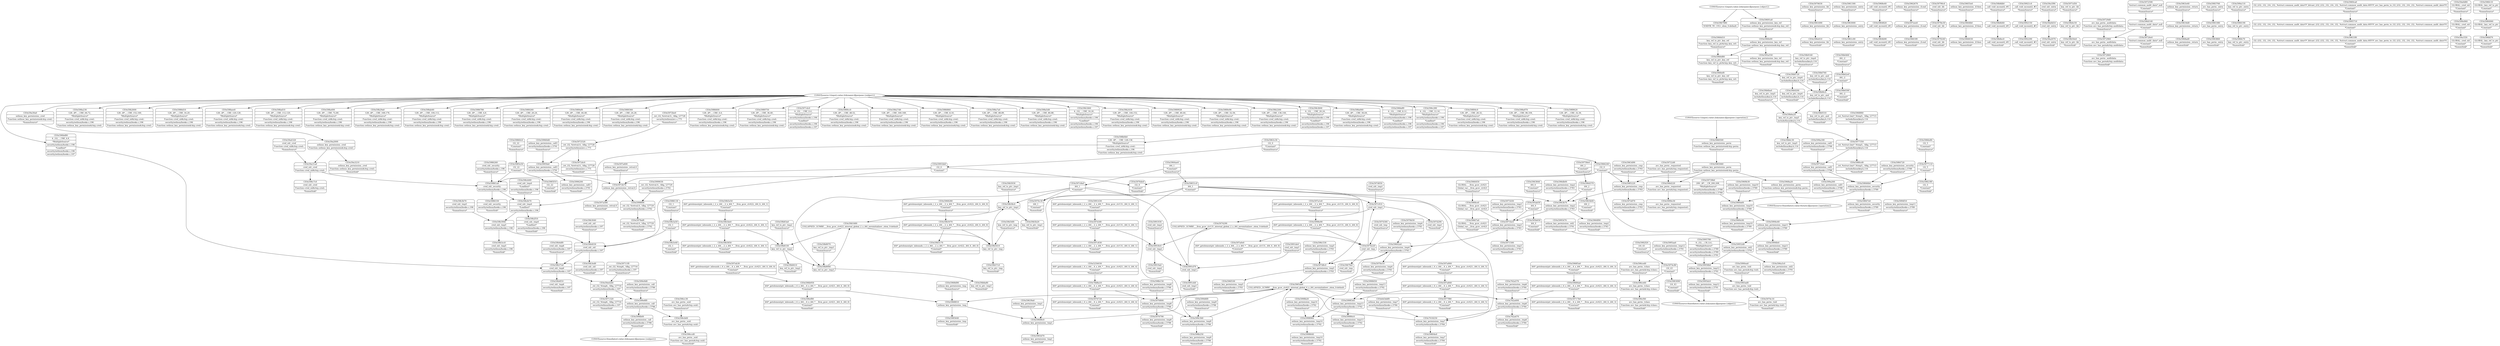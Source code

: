 digraph {
	CE0x5989920 [shape=record,shape=Mrecord,label="{CE0x5989920|128:_i8*,_:_CRE_40,44_|*MultipleSource*|Function::cred_sid&Arg::cred::|security/selinux/hooks.c,196|Function::selinux_key_permission&Arg::cred::}"]
	CE0x59722d0 [shape=record,shape=Mrecord,label="{CE0x59722d0|avc_has_perm:_requested|Function::avc_has_perm&Arg::requested::|*SummSource*}"]
	CE0x59b6ba0 [shape=record,shape=Mrecord,label="{CE0x59b6ba0|key_ref_to_ptr:_tmp5|include/linux/key.h,116|*SummSource*}"]
	CE0x5969c00 [shape=record,shape=Mrecord,label="{CE0x5969c00|selinux_key_permission:_tmp10|security/selinux/hooks.c,5789|*SummSink*}"]
	CE0x5966d80 [shape=record,shape=Mrecord,label="{CE0x5966d80|key_ref_to_ptr:_key_ref|Function::key_ref_to_ptr&Arg::key_ref::}"]
	CE0x59b4df0 [shape=record,shape=Mrecord,label="{CE0x59b4df0|cred_sid:_tmp6|security/selinux/hooks.c,197|*SummSource*}"]
	CE0x59b5850 [shape=record,shape=Mrecord,label="{CE0x59b5850|i64*_getelementptr_inbounds_(_2_x_i64_,_2_x_i64_*___llvm_gcov_ctr422,_i64_0,_i64_1)|*Constant*|*SummSink*}"]
	CE0x5989e90 [shape=record,shape=Mrecord,label="{CE0x5989e90|128:_i8*,_:_CRE_52,56_|*MultipleSource*|Function::cred_sid&Arg::cred::|security/selinux/hooks.c,196|Function::selinux_key_permission&Arg::cred::}"]
	CE0x595a550 [shape=record,shape=Mrecord,label="{CE0x595a550|selinux_key_permission:_key_ref|Function::selinux_key_permission&Arg::key_ref::|*SummSink*}"]
	CE0x5970630 [shape=record,shape=Mrecord,label="{CE0x5970630|selinux_key_permission:_bb|*SummSource*}"]
	CE0x599a180 [shape=record,shape=Mrecord,label="{CE0x599a180|selinux_key_permission:_call1|security/selinux/hooks.c,5788|*SummSource*}"]
	CE0x59639a0 [shape=record,shape=Mrecord,label="{CE0x59639a0|selinux_key_permission:_tmp1|*SummSource*}"]
	CE0x59b83a0 [shape=record,shape=Mrecord,label="{CE0x59b83a0|key_ref_to_ptr:_tmp2|*SummSource*}"]
	CE0x596ce60 [shape=record,shape=Mrecord,label="{CE0x596ce60|avc_has_perm:_tclass|Function::avc_has_perm&Arg::tclass::}"]
	CE0x59b6a20 [shape=record,shape=Mrecord,label="{CE0x59b6a20|key_ref_to_ptr:_tmp5|include/linux/key.h,116}"]
	CE0x59b2260 [shape=record,shape=Mrecord,label="{CE0x59b2260|128:_i8*,_:_CRE_136,144_|*MultipleSource*|Function::cred_sid&Arg::cred::|security/selinux/hooks.c,196|Function::selinux_key_permission&Arg::cred::}"]
	CE0x59b3600 [shape=record,shape=Mrecord,label="{CE0x59b3600|4:_i32,_:_CRE_20,24_|*MultipleSource*|security/selinux/hooks.c,196|*LoadInst*|security/selinux/hooks.c,196|security/selinux/hooks.c,197}"]
	CE0x5974c10 [shape=record,shape=Mrecord,label="{CE0x5974c10|avc_has_perm:_tsid|Function::avc_has_perm&Arg::tsid::|*SummSink*}"]
	CE0x59b2b70 [shape=record,shape=Mrecord,label="{CE0x59b2b70|cred_sid:_tmp4|*LoadInst*|security/selinux/hooks.c,196}"]
	CE0x59b6590 [shape=record,shape=Mrecord,label="{CE0x59b6590|i64_-2|*Constant*|*SummSink*}"]
	CE0x5970e10 [shape=record,shape=Mrecord,label="{CE0x5970e10|selinux_key_permission:_tmp4|security/selinux/hooks.c,5783|*SummSink*}"]
	CE0x5963b70 [shape=record,shape=Mrecord,label="{CE0x5963b70|selinux_key_permission:_tmp2|security/selinux/hooks.c,5783}"]
	CE0x59b3a50 [shape=record,shape=Mrecord,label="{CE0x59b3a50|i32_1|*Constant*}"]
	CE0x59711f0 [shape=record,shape=Mrecord,label="{CE0x59711f0|_ret_i32_%tmp6,_!dbg_!27716|security/selinux/hooks.c,197|*SummSource*}"]
	CE0x5961300 [shape=record,shape=Mrecord,label="{CE0x5961300|selinux_key_permission:_entry|*SummSource*}"]
	CE0x598a060 [shape=record,shape=Mrecord,label="{CE0x598a060|128:_i8*,_:_CRE_56,64_|*MultipleSource*|Function::cred_sid&Arg::cred::|security/selinux/hooks.c,196|Function::selinux_key_permission&Arg::cred::}"]
	CE0x5966e80 [shape=record,shape=Mrecord,label="{CE0x5966e80|i32_5|*Constant*|*SummSource*}"]
	CE0x5964b90 [shape=record,shape=Mrecord,label="{CE0x5964b90|_call_void_mcount()_#3|*SummSink*}"]
	CE0x5995fa0 [shape=record,shape=Mrecord,label="{CE0x5995fa0|selinux_key_permission:_call3|security/selinux/hooks.c,5791}"]
	CE0x59b5e50 [shape=record,shape=Mrecord,label="{CE0x59b5e50|i64*_getelementptr_inbounds_(_2_x_i64_,_2_x_i64_*___llvm_gcov_ctr422,_i64_0,_i64_1)|*Constant*|*SummSource*}"]
	CE0x59b5070 [shape=record,shape=Mrecord,label="{CE0x59b5070|i64*_getelementptr_inbounds_(_2_x_i64_,_2_x_i64_*___llvm_gcov_ctr422,_i64_0,_i64_0)|*Constant*}"]
	CE0x5972b70 [shape=record,shape=Mrecord,label="{CE0x5972b70|selinux_key_permission:_retval.0}"]
	CE0x5995470 [shape=record,shape=Mrecord,label="{CE0x5995470|selinux_key_permission:_sid2|security/selinux/hooks.c,5791|*SummSource*}"]
	CE0x596bdf0 [shape=record,shape=Mrecord,label="{CE0x596bdf0|4:_i32,_:_CRE_8,12_|*MultipleSource*|security/selinux/hooks.c,196|*LoadInst*|security/selinux/hooks.c,196|security/selinux/hooks.c,197}"]
	CE0x59804e0 [shape=record,shape=Mrecord,label="{CE0x59804e0|selinux_key_permission:_tmp7|security/selinux/hooks.c,5784|*SummSink*}"]
	CE0x5962670 [shape=record,shape=Mrecord,label="{CE0x5962670|selinux_key_permission:_if.end|*SummSource*}"]
	CE0x599fb00 [shape=record,shape=Mrecord,label="{CE0x599fb00|selinux_key_permission:_call|security/selinux/hooks.c,5786|*SummSink*}"]
	CE0x596d220 [shape=record,shape=Mrecord,label="{CE0x596d220|avc_has_perm:_requested|Function::avc_has_perm&Arg::requested::}"]
	CE0x59790c0 [shape=record,shape=Mrecord,label="{CE0x59790c0|cred_sid:_bb|*SummSource*}"]
	CE0x5986130 [shape=record,shape=Mrecord,label="{CE0x5986130|i32_1|*Constant*|*SummSource*}"]
	CE0x59b8410 [shape=record,shape=Mrecord,label="{CE0x59b8410|key_ref_to_ptr:_tmp2|*SummSink*}"]
	CE0x596c280 [shape=record,shape=Mrecord,label="{CE0x596c280|4:_i32,_:_CRE_12,16_|*MultipleSource*|security/selinux/hooks.c,196|*LoadInst*|security/selinux/hooks.c,196|security/selinux/hooks.c,197}"]
	CE0x597a900 [shape=record,shape=Mrecord,label="{CE0x597a900|i64*_getelementptr_inbounds_(_6_x_i64_,_6_x_i64_*___llvm_gcov_ctr421,_i64_0,_i64_5)|*Constant*|*SummSource*}"]
	CE0x597c830 [shape=record,shape=Mrecord,label="{CE0x597c830|i64*_getelementptr_inbounds_(_2_x_i64_,_2_x_i64_*___llvm_gcov_ctr131,_i64_0,_i64_1)|*Constant*|*SummSink*}"]
	CE0x596c530 [shape=record,shape=Mrecord,label="{CE0x596c530|selinux_key_permission:_tmp5|security/selinux/hooks.c,5783|*SummSource*}"]
	CE0x5985e50 [shape=record,shape=Mrecord,label="{CE0x5985e50|i32_22|*Constant*}"]
	CE0x59894c0 [shape=record,shape=Mrecord,label="{CE0x59894c0|128:_i8*,_:_CRE_28,32_|*MultipleSource*|Function::cred_sid&Arg::cred::|security/selinux/hooks.c,196|Function::selinux_key_permission&Arg::cred::}"]
	CE0x5970c30 [shape=record,shape=Mrecord,label="{CE0x5970c30|i64_1|*Constant*|*SummSink*}"]
	CE0x59655e0 [shape=record,shape=Mrecord,label="{CE0x59655e0|selinux_key_permission:_if.then|*SummSource*}"]
	CE0x597eb30 [shape=record,shape=Mrecord,label="{CE0x597eb30|i64*_getelementptr_inbounds_(_6_x_i64_,_6_x_i64_*___llvm_gcov_ctr421,_i64_0,_i64_0)|*Constant*|*SummSource*}"]
	CE0x5974290 [shape=record,shape=Mrecord,label="{CE0x5974290|COLLAPSED:_GCMRE___llvm_gcov_ctr131_internal_global_2_x_i64_zeroinitializer:_elem_0:default:}"]
	CE0x59b8d40 [shape=record,shape=Mrecord,label="{CE0x59b8d40|_call_void_mcount()_#3}"]
	CE0x597d050 [shape=record,shape=Mrecord,label="{CE0x597d050|cred_sid:_tmp1|*SummSource*}"]
	"CONST[source:1(input),value:2(dynamic)][purpose:{object}]"
	CE0x5992150 [shape=record,shape=Mrecord,label="{CE0x5992150|_call_void_mcount()_#3}"]
	CE0x598a970 [shape=record,shape=Mrecord,label="{CE0x598a970|128:_i8*,_:_CRE_96,104_|*MultipleSource*|Function::cred_sid&Arg::cred::|security/selinux/hooks.c,196|Function::selinux_key_permission&Arg::cred::}"]
	CE0x5991bb0 [shape=record,shape=Mrecord,label="{CE0x5991bb0|i32_0|*Constant*}"]
	CE0x59a31a0 [shape=record,shape=Mrecord,label="{CE0x59a31a0|cred_sid:_cred|Function::cred_sid&Arg::cred::}"]
	CE0x5963000 [shape=record,shape=Mrecord,label="{CE0x5963000|selinux_key_permission:_entry}"]
	CE0x5977f80 [shape=record,shape=Mrecord,label="{CE0x5977f80|i64*_getelementptr_inbounds_(_6_x_i64_,_6_x_i64_*___llvm_gcov_ctr421,_i64_0,_i64_5)|*Constant*|*SummSink*}"]
	CE0x599e9d0 [shape=record,shape=Mrecord,label="{CE0x599e9d0|selinux_key_permission:_call|security/selinux/hooks.c,5786|*SummSource*}"]
	CE0x59688c0 [shape=record,shape=Mrecord,label="{CE0x59688c0|selinux_key_permission:_tmp1}"]
	CE0x59a2070 [shape=record,shape=Mrecord,label="{CE0x59a2070|cred_sid:_entry|*SummSink*}"]
	CE0x5989620 [shape=record,shape=Mrecord,label="{CE0x5989620|128:_i8*,_:_CRE_32,36_|*MultipleSource*|Function::cred_sid&Arg::cred::|security/selinux/hooks.c,196|Function::selinux_key_permission&Arg::cred::}"]
	CE0x596bd80 [shape=record,shape=Mrecord,label="{CE0x596bd80|4:_i32,_:_CRE_4,8_|*MultipleSource*|security/selinux/hooks.c,196|*LoadInst*|security/selinux/hooks.c,196|security/selinux/hooks.c,197}"]
	CE0x595b650 [shape=record,shape=Mrecord,label="{CE0x595b650|i64_0|*Constant*|*SummSink*}"]
	CE0x59984c0 [shape=record,shape=Mrecord,label="{CE0x59984c0|selinux_key_permission:_tmp13|security/selinux/hooks.c,5792|*SummSink*}"]
	CE0x5963b00 [shape=record,shape=Mrecord,label="{CE0x5963b00|i64_2|*Constant*|*SummSink*}"]
	CE0x59b8330 [shape=record,shape=Mrecord,label="{CE0x59b8330|key_ref_to_ptr:_tmp2}"]
	CE0x5976800 [shape=record,shape=Mrecord,label="{CE0x5976800|selinux_key_permission:_tmp8|security/selinux/hooks.c,5786}"]
	CE0x59b57c0 [shape=record,shape=Mrecord,label="{CE0x59b57c0|key_ref_to_ptr:_tmp|*SummSink*}"]
	CE0x5998b20 [shape=record,shape=Mrecord,label="{CE0x5998b20|selinux_key_permission:_tmp14|security/selinux/hooks.c,5792|*SummSource*}"]
	CE0x5994e40 [shape=record,shape=Mrecord,label="{CE0x5994e40|selinux_key_permission:_tmp11|security/selinux/hooks.c,5789}"]
	CE0x59b5b20 [shape=record,shape=Mrecord,label="{CE0x59b5b20|key_ref_to_ptr:_tmp1|*SummSink*}"]
	CE0x5966450 [shape=record,shape=Mrecord,label="{CE0x5966450|GLOBAL:___llvm_gcov_ctr421|Global_var:__llvm_gcov_ctr421|*SummSource*}"]
	CE0x78d8a10 [shape=record,shape=Mrecord,label="{CE0x78d8a10|i64*_getelementptr_inbounds_(_6_x_i64_,_6_x_i64_*___llvm_gcov_ctr421,_i64_0,_i64_4)|*Constant*}"]
	CE0x59b58c0 [shape=record,shape=Mrecord,label="{CE0x59b58c0|key_ref_to_ptr:_tmp1}"]
	CE0x5976b50 [shape=record,shape=Mrecord,label="{CE0x5976b50|selinux_key_permission:_tmp4|security/selinux/hooks.c,5783|*SummSource*}"]
	CE0x59b50e0 [shape=record,shape=Mrecord,label="{CE0x59b50e0|key_ref_to_ptr:_bb|*SummSink*}"]
	CE0x5963c30 [shape=record,shape=Mrecord,label="{CE0x5963c30|i32_0|*Constant*|*SummSource*}"]
	CE0x597d290 [shape=record,shape=Mrecord,label="{CE0x597d290|cred_sid:_tmp1|*SummSink*}"]
	CE0x5972520 [shape=record,shape=Mrecord,label="{CE0x5972520|_ret_i32_%retval.0,_!dbg_!27728|security/selinux/avc.c,775}"]
	CE0x59b8a80 [shape=record,shape=Mrecord,label="{CE0x59b8a80|key_ref_to_ptr:_tmp3|*SummSink*}"]
	CE0x5968810 [shape=record,shape=Mrecord,label="{CE0x5968810|selinux_key_permission:_tmp}"]
	CE0x59b4f10 [shape=record,shape=Mrecord,label="{CE0x59b4f10|cred_sid:_tmp6|security/selinux/hooks.c,197|*SummSink*}"]
	CE0x598b0b0 [shape=record,shape=Mrecord,label="{CE0x598b0b0|128:_i8*,_:_CRE_128,136_|*MultipleSource*|Function::cred_sid&Arg::cred::|security/selinux/hooks.c,196|Function::selinux_key_permission&Arg::cred::}"]
	"CONST[source:1(input),value:2(dynamic)][purpose:{subject}]"
	"CONST[source:0(mediator),value:2(dynamic)][purpose:{object}]"
	CE0x598a230 [shape=record,shape=Mrecord,label="{CE0x598a230|128:_i8*,_:_CRE_64,72_|*MultipleSource*|Function::cred_sid&Arg::cred::|security/selinux/hooks.c,196|Function::selinux_key_permission&Arg::cred::}"]
	CE0x597a840 [shape=record,shape=Mrecord,label="{CE0x597a840|i64*_getelementptr_inbounds_(_6_x_i64_,_6_x_i64_*___llvm_gcov_ctr421,_i64_0,_i64_5)|*Constant*}"]
	CE0x5994fe0 [shape=record,shape=Mrecord,label="{CE0x5994fe0|selinux_key_permission:_tmp11|security/selinux/hooks.c,5789|*SummSink*}"]
	CE0x59a3210 [shape=record,shape=Mrecord,label="{CE0x59a3210|selinux_key_permission:_cred|Function::selinux_key_permission&Arg::cred::|*SummSink*}"]
	CE0x596b950 [shape=record,shape=Mrecord,label="{CE0x596b950|i64*_getelementptr_inbounds_(_6_x_i64_,_6_x_i64_*___llvm_gcov_ctr421,_i64_0,_i64_0)|*Constant*}"]
	CE0x59b2d40 [shape=record,shape=Mrecord,label="{CE0x59b2d40|cred_sid:_tmp4|*LoadInst*|security/selinux/hooks.c,196|*SummSource*}"]
	CE0x5971d50 [shape=record,shape=Mrecord,label="{CE0x5971d50|key_ref_to_ptr:_bb|*SummSource*}"]
	CE0x5965d70 [shape=record,shape=Mrecord,label="{CE0x5965d70|selinux_key_permission:_tmp1|*SummSink*}"]
	CE0x5976790 [shape=record,shape=Mrecord,label="{CE0x5976790|selinux_key_permission:_tmp8|security/selinux/hooks.c,5786|*SummSink*}"]
	CE0x5974c80 [shape=record,shape=Mrecord,label="{CE0x5974c80|i16_43|*Constant*}"]
	CE0x5964fb0 [shape=record,shape=Mrecord,label="{CE0x5964fb0|selinux_key_permission:_if.then}"]
	CE0x5984720 [shape=record,shape=Mrecord,label="{CE0x5984720|selinux_key_permission:_security|security/selinux/hooks.c,5789|*SummSource*}"]
	CE0x59a42b0 [shape=record,shape=Mrecord,label="{CE0x59a42b0|_ret_i32_%tmp6,_!dbg_!27716|security/selinux/hooks.c,197}"]
	CE0x5995dc0 [shape=record,shape=Mrecord,label="{CE0x5995dc0|selinux_key_permission:_tmp12|security/selinux/hooks.c,5791|*SummSink*}"]
	CE0x5996200 [shape=record,shape=Mrecord,label="{CE0x5996200|selinux_key_permission:_call3|security/selinux/hooks.c,5791|*SummSink*}"]
	CE0x59729d0 [shape=record,shape=Mrecord,label="{CE0x59729d0|avc_has_perm:_auditdata|Function::avc_has_perm&Arg::auditdata::|*SummSource*}"]
	CE0x596e610 [shape=record,shape=Mrecord,label="{CE0x596e610|selinux_key_permission:_bb|*SummSink*}"]
	CE0x59b2600 [shape=record,shape=Mrecord,label="{CE0x59b2600|128:_i8*,_:_CRE_152,160_|*MultipleSource*|Function::cred_sid&Arg::cred::|security/selinux/hooks.c,196|Function::selinux_key_permission&Arg::cred::}"]
	CE0x5986d10 [shape=record,shape=Mrecord,label="{CE0x5986d10|128:_i8*,_:_CRE_16,20_|*MultipleSource*|Function::cred_sid&Arg::cred::|security/selinux/hooks.c,196|Function::selinux_key_permission&Arg::cred::}"]
	CE0x598aee0 [shape=record,shape=Mrecord,label="{CE0x598aee0|128:_i8*,_:_CRE_120,128_|*MultipleSource*|Function::cred_sid&Arg::cred::|security/selinux/hooks.c,196|Function::selinux_key_permission&Arg::cred::}"]
	CE0x59685a0 [shape=record,shape=Mrecord,label="{CE0x59685a0|i64*_getelementptr_inbounds_(_6_x_i64_,_6_x_i64_*___llvm_gcov_ctr421,_i64_0,_i64_3)|*Constant*|*SummSource*}"]
	CE0x5971bc0 [shape=record,shape=Mrecord,label="{CE0x5971bc0|selinux_key_permission:_tmp3|security/selinux/hooks.c,5783}"]
	CE0x59860c0 [shape=record,shape=Mrecord,label="{CE0x59860c0|i32_22|*Constant*|*SummSource*}"]
	CE0x59b9200 [shape=record,shape=Mrecord,label="{CE0x59b9200|key_ref_to_ptr:_tmp4|include/linux/key.h,116|*SummSink*}"]
	CE0x59634d0 [shape=record,shape=Mrecord,label="{CE0x59634d0|selinux_key_permission:_return}"]
	CE0x59b4030 [shape=record,shape=Mrecord,label="{CE0x59b4030|cred_sid:_sid|security/selinux/hooks.c,197}"]
	CE0x59b54f0 [shape=record,shape=Mrecord,label="{CE0x59b54f0|key_ref_to_ptr:_tmp|*SummSource*}"]
	CE0x5990e30 [shape=record,shape=Mrecord,label="{CE0x5990e30|avc_has_perm:_requested|Function::avc_has_perm&Arg::requested::|*SummSink*}"]
	CE0x597c910 [shape=record,shape=Mrecord,label="{CE0x597c910|cred_sid:_tmp1}"]
	CE0x5968a20 [shape=record,shape=Mrecord,label="{CE0x5968a20|selinux_key_permission:_perm|Function::selinux_key_permission&Arg::perm::|*SummSink*}"]
	CE0x5983860 [shape=record,shape=Mrecord,label="{CE0x5983860|avc_has_perm:_entry|*SummSink*}"]
	CE0x59b5480 [shape=record,shape=Mrecord,label="{CE0x59b5480|COLLAPSED:_GCMRE___llvm_gcov_ctr422_internal_global_2_x_i64_zeroinitializer:_elem_0:default:}"]
	CE0x5963840 [shape=record,shape=Mrecord,label="{CE0x5963840|i64_0|*Constant*|*SummSource*}"]
	CE0x59739b0 [shape=record,shape=Mrecord,label="{CE0x59739b0|200:_i8*,_:_CR_200,208_|*MultipleSource*|security/selinux/hooks.c,5788|security/selinux/hooks.c,5789}"]
	CE0x5971500 [shape=record,shape=Mrecord,label="{CE0x5971500|selinux_key_permission:_tmp3|security/selinux/hooks.c,5783|*SummSink*}"]
	CE0x59b3040 [shape=record,shape=Mrecord,label="{CE0x59b3040|cred_sid:_sid|security/selinux/hooks.c,197|*SummSource*}"]
	CE0x5980cd0 [shape=record,shape=Mrecord,label="{CE0x5980cd0|_ret_%struct.key*_%tmp5,_!dbg_!27715|include/linux/key.h,116|*SummSink*}"]
	CE0x5961c00 [shape=record,shape=Mrecord,label="{CE0x5961c00|selinux_key_permission:_entry|*SummSink*}"]
	CE0x59a2000 [shape=record,shape=Mrecord,label="{CE0x59a2000|selinux_key_permission:_cred|Function::selinux_key_permission&Arg::cred::}"]
	CE0x59b37a0 [shape=record,shape=Mrecord,label="{CE0x59b37a0|cred_sid:_tmp6|security/selinux/hooks.c,197}"]
	CE0x59b8900 [shape=record,shape=Mrecord,label="{CE0x59b8900|key_ref_to_ptr:_tmp3}"]
	CE0x598ad10 [shape=record,shape=Mrecord,label="{CE0x598ad10|128:_i8*,_:_CRE_112,120_|*MultipleSource*|Function::cred_sid&Arg::cred::|security/selinux/hooks.c,196|Function::selinux_key_permission&Arg::cred::}"]
	CE0x598b150 [shape=record,shape=Mrecord,label="{CE0x598b150|selinux_key_permission:_tmp8|security/selinux/hooks.c,5786|*SummSource*}"]
	CE0x598a400 [shape=record,shape=Mrecord,label="{CE0x598a400|128:_i8*,_:_CRE_72,80_|*MultipleSource*|Function::cred_sid&Arg::cred::|security/selinux/hooks.c,196|Function::selinux_key_permission&Arg::cred::}"]
	CE0x597a1e0 [shape=record,shape=Mrecord,label="{CE0x597a1e0|i64*_getelementptr_inbounds_(_2_x_i64_,_2_x_i64_*___llvm_gcov_ctr131,_i64_0,_i64_0)|*Constant*|*SummSource*}"]
	CE0x596fe70 [shape=record,shape=Mrecord,label="{CE0x596fe70|key_ref_to_ptr:_entry|*SummSink*}"]
	CE0x59b8720 [shape=record,shape=Mrecord,label="{CE0x59b8720|key_ref_to_ptr:_tmp4|include/linux/key.h,116}"]
	CE0x596cc30 [shape=record,shape=Mrecord,label="{CE0x596cc30|avc_has_perm:_ssid|Function::avc_has_perm&Arg::ssid::|*SummSource*}"]
	CE0x5968ce0 [shape=record,shape=Mrecord,label="{CE0x5968ce0|GLOBAL:___llvm_gcov_ctr421|Global_var:__llvm_gcov_ctr421}"]
	CE0x598b250 [shape=record,shape=Mrecord,label="{CE0x598b250|selinux_key_permission:_tmp9|security/selinux/hooks.c,5786|*SummSink*}"]
	CE0x59710e0 [shape=record,shape=Mrecord,label="{CE0x59710e0|selinux_key_permission:_call1|security/selinux/hooks.c,5788}"]
	CE0x59b29a0 [shape=record,shape=Mrecord,label="{CE0x59b29a0|128:_i8*,_:_CRE_168,176_|*MultipleSource*|Function::cred_sid&Arg::cred::|security/selinux/hooks.c,196|Function::selinux_key_permission&Arg::cred::}"]
	CE0x5985640 [shape=record,shape=Mrecord,label="{CE0x5985640|selinux_key_permission:_tmp|*SummSink*}"]
	CE0x5995aa0 [shape=record,shape=Mrecord,label="{CE0x5995aa0|selinux_key_permission:_tmp12|security/selinux/hooks.c,5791|*SummSource*}"]
	CE0x5972860 [shape=record,shape=Mrecord,label="{CE0x5972860|avc_has_perm:_auditdata|Function::avc_has_perm&Arg::auditdata::|*SummSink*}"]
	CE0x5971320 [shape=record,shape=Mrecord,label="{CE0x5971320|_ret_i32_%tmp6,_!dbg_!27716|security/selinux/hooks.c,197|*SummSink*}"]
	CE0x5977350 [shape=record,shape=Mrecord,label="{CE0x5977350|_ret_%struct.key*_%tmp5,_!dbg_!27715|include/linux/key.h,116}"]
	CE0x5983ad0 [shape=record,shape=Mrecord,label="{CE0x5983ad0|avc_has_perm:_tsid|Function::avc_has_perm&Arg::tsid::}"]
	CE0x5995710 [shape=record,shape=Mrecord,label="{CE0x5995710|i32_(i32,_i32,_i16,_i32,_%struct.common_audit_data*)*_bitcast_(i32_(i32,_i32,_i16,_i32,_%struct.common_audit_data.495*)*_avc_has_perm_to_i32_(i32,_i32,_i16,_i32,_%struct.common_audit_data*)*)|*Constant*}"]
	CE0x59847e0 [shape=record,shape=Mrecord,label="{CE0x59847e0|selinux_key_permission:_security|security/selinux/hooks.c,5789|*SummSink*}"]
	CE0x5978e30 [shape=record,shape=Mrecord,label="{CE0x5978e30|cred_sid:_bb}"]
	CE0x59b6c30 [shape=record,shape=Mrecord,label="{CE0x59b6c30|key_ref_to_ptr:_tmp5|include/linux/key.h,116|*SummSink*}"]
	CE0x5999030 [shape=record,shape=Mrecord,label="{CE0x5999030|_ret_i32_%retval.0,_!dbg_!27729|security/selinux/hooks.c,5792|*SummSource*}"]
	CE0x5969ca0 [shape=record,shape=Mrecord,label="{CE0x5969ca0|i32_(i32,_i32,_i16,_i32,_%struct.common_audit_data*)*_bitcast_(i32_(i32,_i32,_i16,_i32,_%struct.common_audit_data.495*)*_avc_has_perm_to_i32_(i32,_i32,_i16,_i32,_%struct.common_audit_data*)*)|*Constant*|*SummSource*}"]
	CE0x598ab40 [shape=record,shape=Mrecord,label="{CE0x598ab40|128:_i8*,_:_CRE_104,112_|*MultipleSource*|Function::cred_sid&Arg::cred::|security/selinux/hooks.c,196|Function::selinux_key_permission&Arg::cred::}"]
	CE0x59960d0 [shape=record,shape=Mrecord,label="{CE0x59960d0|selinux_key_permission:_call3|security/selinux/hooks.c,5791|*SummSource*}"]
	CE0x59823f0 [shape=record,shape=Mrecord,label="{CE0x59823f0|i32_5|*Constant*|*SummSink*}"]
	CE0x5976720 [shape=record,shape=Mrecord,label="{CE0x5976720|i64*_getelementptr_inbounds_(_6_x_i64_,_6_x_i64_*___llvm_gcov_ctr421,_i64_0,_i64_4)|*Constant*|*SummSink*}"]
	CE0x59b5410 [shape=record,shape=Mrecord,label="{CE0x59b5410|key_ref_to_ptr:_tmp}"]
	CE0x5982f20 [shape=record,shape=Mrecord,label="{CE0x5982f20|i16_43|*Constant*|*SummSource*}"]
	CE0x596fe00 [shape=record,shape=Mrecord,label="{CE0x596fe00|selinux_key_permission:_key_ref|Function::selinux_key_permission&Arg::key_ref::}"]
	CE0x5986780 [shape=record,shape=Mrecord,label="{CE0x5986780|128:_i8*,_:_CRE_4,8_|*MultipleSource*|Function::cred_sid&Arg::cred::|security/selinux/hooks.c,196|Function::selinux_key_permission&Arg::cred::}"]
	CE0x5998e90 [shape=record,shape=Mrecord,label="{CE0x5998e90|i64*_getelementptr_inbounds_(_2_x_i64_,_2_x_i64_*___llvm_gcov_ctr131,_i64_0,_i64_0)|*Constant*}"]
	CE0x59921c0 [shape=record,shape=Mrecord,label="{CE0x59921c0|_call_void_mcount()_#3|*SummSource*}"]
	CE0x5989260 [shape=record,shape=Mrecord,label="{CE0x5989260|128:_i8*,_:_CRE_20,24_|*MultipleSource*|Function::cred_sid&Arg::cred::|security/selinux/hooks.c,196|Function::selinux_key_permission&Arg::cred::}"]
	CE0x596d370 [shape=record,shape=Mrecord,label="{CE0x596d370|i64_2|*Constant*}"]
	CE0x59717b0 [shape=record,shape=Mrecord,label="{CE0x59717b0|i64*_getelementptr_inbounds_(_6_x_i64_,_6_x_i64_*___llvm_gcov_ctr421,_i64_0,_i64_3)|*Constant*|*SummSink*}"]
	CE0x5963e40 [shape=record,shape=Mrecord,label="{CE0x5963e40|selinux_key_permission:_return|*SummSource*}"]
	"CONST[source:0(mediator),value:2(dynamic)][purpose:{subject}]"
	CE0x59861a0 [shape=record,shape=Mrecord,label="{CE0x59861a0|cred_sid:_security|security/selinux/hooks.c,196}"]
	CE0x59a1f20 [shape=record,shape=Mrecord,label="{CE0x59a1f20|GLOBAL:_cred_sid|*Constant*|*SummSink*}"]
	CE0x5994f10 [shape=record,shape=Mrecord,label="{CE0x5994f10|selinux_key_permission:_tmp11|security/selinux/hooks.c,5789|*SummSource*}"]
	CE0x59b3cc0 [shape=record,shape=Mrecord,label="{CE0x59b3cc0|cred_sid:_tmp5|security/selinux/hooks.c,196|*SummSink*}"]
	CE0x59603f0 [shape=record,shape=Mrecord,label="{CE0x59603f0|selinux_key_permission:_if.end|*SummSink*}"]
	CE0x599c560 [shape=record,shape=Mrecord,label="{CE0x599c560|selinux_key_permission:_tmp9|security/selinux/hooks.c,5786}"]
	CE0x595ab50 [shape=record,shape=Mrecord,label="{CE0x595ab50|i64_0|*Constant*}"]
	CE0x5978af0 [shape=record,shape=Mrecord,label="{CE0x5978af0|_ret_i32_%retval.0,_!dbg_!27729|security/selinux/hooks.c,5792|*SummSink*}"]
	CE0x596ccd0 [shape=record,shape=Mrecord,label="{CE0x596ccd0|avc_has_perm:_ssid|Function::avc_has_perm&Arg::ssid::|*SummSink*}"]
	CE0x5986330 [shape=record,shape=Mrecord,label="{CE0x5986330|cred_sid:_security|security/selinux/hooks.c,196|*SummSink*}"]
	CE0x59b9160 [shape=record,shape=Mrecord,label="{CE0x59b9160|key_ref_to_ptr:_tmp4|include/linux/key.h,116|*SummSource*}"]
	CE0x59b66c0 [shape=record,shape=Mrecord,label="{CE0x59b66c0|key_ref_to_ptr:_and|include/linux/key.h,116}"]
	CE0x59b3e40 [shape=record,shape=Mrecord,label="{CE0x59b3e40|i32_1|*Constant*|*SummSink*}"]
	CE0x596d140 [shape=record,shape=Mrecord,label="{CE0x596d140|%struct.common_audit_data*_null|*Constant*}"]
	CE0x59667a0 [shape=record,shape=Mrecord,label="{CE0x59667a0|GLOBAL:___llvm_gcov_ctr421|Global_var:__llvm_gcov_ctr421|*SummSink*}"]
	CE0x59958b0 [shape=record,shape=Mrecord,label="{CE0x59958b0|selinux_key_permission:_tmp12|security/selinux/hooks.c,5791}"]
	CE0x5985220 [shape=record,shape=Mrecord,label="{CE0x5985220|selinux_key_permission:_cmp|security/selinux/hooks.c,5783}"]
	CE0x5991930 [shape=record,shape=Mrecord,label="{CE0x5991930|cred_sid:_tmp2|*SummSource*}"]
	CE0x596fc10 [shape=record,shape=Mrecord,label="{CE0x596fc10|GLOBAL:_key_ref_to_ptr|*Constant*|*SummSource*}"]
	CE0x596cb60 [shape=record,shape=Mrecord,label="{CE0x596cb60|avc_has_perm:_ssid|Function::avc_has_perm&Arg::ssid::}"]
	CE0x5991eb0 [shape=record,shape=Mrecord,label="{CE0x5991eb0|cred_sid:_tmp3|*SummSink*}"]
	CE0x762a570 [shape=record,shape=Mrecord,label="{CE0x762a570|selinux_key_permission:_tmp6|security/selinux/hooks.c,5784|*SummSource*}"]
	CE0x5961690 [shape=record,shape=Mrecord,label="{CE0x5961690|selinux_key_permission:_bb}"]
	CE0x59b5170 [shape=record,shape=Mrecord,label="{CE0x59b5170|i64*_getelementptr_inbounds_(_2_x_i64_,_2_x_i64_*___llvm_gcov_ctr422,_i64_0,_i64_0)|*Constant*|*SummSink*}"]
	CE0x5968e40 [shape=record,shape=Mrecord,label="{CE0x5968e40|_call_void_mcount()_#3|*SummSource*}"]
	CE0x59a0d80 [shape=record,shape=Mrecord,label="{CE0x59a0d80|GLOBAL:_cred_sid|*Constant*|*SummSource*}"]
	CE0x599a260 [shape=record,shape=Mrecord,label="{CE0x599a260|selinux_key_permission:_call1|security/selinux/hooks.c,5788|*SummSink*}"]
	CE0x762a470 [shape=record,shape=Mrecord,label="{CE0x762a470|selinux_key_permission:_tmp6|security/selinux/hooks.c,5784|*SummSink*}"]
	CE0x5967fe0 [shape=record,shape=Mrecord,label="{CE0x5967fe0|cred_sid:_tmp|*SummSink*}"]
	CE0x5989af0 [shape=record,shape=Mrecord,label="{CE0x5989af0|128:_i8*,_:_CRE_44,48_|*MultipleSource*|Function::cred_sid&Arg::cred::|security/selinux/hooks.c,196|Function::selinux_key_permission&Arg::cred::}"]
	"CONST[source:0(mediator),value:0(static)][purpose:{operation}]"
	CE0x59b3940 [shape=record,shape=Mrecord,label="{CE0x59b3940|cred_sid:_tmp5|security/selinux/hooks.c,196}"]
	CE0x597a580 [shape=record,shape=Mrecord,label="{CE0x597a580|selinux_key_permission:_retval.0|*SummSink*}"]
	CE0x5998960 [shape=record,shape=Mrecord,label="{CE0x5998960|selinux_key_permission:_tmp14|security/selinux/hooks.c,5792}"]
	CE0x59b4c50 [shape=record,shape=Mrecord,label="{CE0x59b4c50|key_ref_to_ptr:_bb}"]
	CE0x5995780 [shape=record,shape=Mrecord,label="{CE0x5995780|0:_i32,_:_CR_0,4_|*MultipleSource*|security/selinux/hooks.c,5789|security/selinux/hooks.c,5789|security/selinux/hooks.c,5791}"]
	CE0x59b3b70 [shape=record,shape=Mrecord,label="{CE0x59b3b70|cred_sid:_tmp5|security/selinux/hooks.c,196|*SummSource*}"]
	CE0x59726e0 [shape=record,shape=Mrecord,label="{CE0x59726e0|%struct.common_audit_data*_null|*Constant*|*SummSink*}"]
	CE0x597e870 [shape=record,shape=Mrecord,label="{CE0x597e870|selinux_key_permission:_cmp|security/selinux/hooks.c,5783|*SummSink*}"]
	CE0x5979240 [shape=record,shape=Mrecord,label="{CE0x5979240|cred_sid:_bb|*SummSink*}"]
	CE0x597a0e0 [shape=record,shape=Mrecord,label="{CE0x597a0e0|i64*_getelementptr_inbounds_(_2_x_i64_,_2_x_i64_*___llvm_gcov_ctr131,_i64_0,_i64_0)|*Constant*|*SummSink*}"]
	CE0x59684a0 [shape=record,shape=Mrecord,label="{CE0x59684a0|i64*_getelementptr_inbounds_(_6_x_i64_,_6_x_i64_*___llvm_gcov_ctr421,_i64_0,_i64_3)|*Constant*}"]
	CE0x5989360 [shape=record,shape=Mrecord,label="{CE0x5989360|128:_i8*,_:_CRE_24,28_|*MultipleSource*|Function::cred_sid&Arg::cred::|security/selinux/hooks.c,196|Function::selinux_key_permission&Arg::cred::}"]
	CE0x59a0d10 [shape=record,shape=Mrecord,label="{CE0x59a0d10|cred_sid:_entry}"]
	CE0x59b62e0 [shape=record,shape=Mrecord,label="{CE0x59b62e0|i64_-2|*Constant*}"]
	CE0x596c7c0 [shape=record,shape=Mrecord,label="{CE0x596c7c0|cred_sid:_cred|Function::cred_sid&Arg::cred::|*SummSink*}"]
	CE0x59b6460 [shape=record,shape=Mrecord,label="{CE0x59b6460|i64_-2|*Constant*|*SummSource*}"]
	CE0x59b7080 [shape=record,shape=Mrecord,label="{CE0x59b7080|VOIDTB_TE:_CE2:_elem_0:default:}"]
	CE0x5969b30 [shape=record,shape=Mrecord,label="{CE0x5969b30|selinux_key_permission:_tmp10|security/selinux/hooks.c,5789|*SummSource*}"]
	CE0x5968280 [shape=record,shape=Mrecord,label="{CE0x5968280|i64*_getelementptr_inbounds_(_2_x_i64_,_2_x_i64_*___llvm_gcov_ctr422,_i64_0,_i64_0)|*Constant*|*SummSource*}"]
	CE0x5984060 [shape=record,shape=Mrecord,label="{CE0x5984060|GLOBAL:_key_ref_to_ptr|*Constant*}"]
	CE0x5972be0 [shape=record,shape=Mrecord,label="{CE0x5972be0|_ret_i32_%retval.0,_!dbg_!27728|security/selinux/avc.c,775|*SummSource*}"]
	CE0x762a400 [shape=record,shape=Mrecord,label="{CE0x762a400|selinux_key_permission:_tmp6|security/selinux/hooks.c,5784}"]
	CE0x5983380 [shape=record,shape=Mrecord,label="{CE0x5983380|avc_has_perm:_entry}"]
	CE0x5965060 [shape=record,shape=Mrecord,label="{CE0x5965060|selinux_key_permission:_perm|Function::selinux_key_permission&Arg::perm::}"]
	CE0x5969a60 [shape=record,shape=Mrecord,label="{CE0x5969a60|selinux_key_permission:_tmp10|security/selinux/hooks.c,5789}"]
	CE0x59952d0 [shape=record,shape=Mrecord,label="{CE0x59952d0|selinux_key_permission:_sid2|security/selinux/hooks.c,5791}"]
	CE0x5976de0 [shape=record,shape=Mrecord,label="{CE0x5976de0|i32_0|*Constant*|*SummSink*}"]
	CE0x5968f60 [shape=record,shape=Mrecord,label="{CE0x5968f60|_ret_%struct.key*_%tmp5,_!dbg_!27715|include/linux/key.h,116|*SummSource*}"]
	CE0x597a400 [shape=record,shape=Mrecord,label="{CE0x597a400|selinux_key_permission:_retval.0|*SummSource*}"]
	CE0x7018250 [shape=record,shape=Mrecord,label="{CE0x7018250|selinux_key_permission:_tmp7|security/selinux/hooks.c,5784}"]
	CE0x59758e0 [shape=record,shape=Mrecord,label="{CE0x59758e0|i64_2|*Constant*|*SummSource*}"]
	CE0x59a30a0 [shape=record,shape=Mrecord,label="{CE0x59a30a0|selinux_key_permission:_cred|Function::selinux_key_permission&Arg::cred::|*SummSource*}"]
	CE0x5966ef0 [shape=record,shape=Mrecord,label="{CE0x5966ef0|key_ref_to_ptr:_key_ref|Function::key_ref_to_ptr&Arg::key_ref::|*SummSink*}"]
	CE0x5964f00 [shape=record,shape=Mrecord,label="{CE0x5964f00|selinux_key_permission:_tmp2|security/selinux/hooks.c,5783|*SummSink*}"]
	CE0x599a110 [shape=record,shape=Mrecord,label="{CE0x599a110|key_ref_to_ptr:_entry|*SummSource*}"]
	CE0x5991d70 [shape=record,shape=Mrecord,label="{CE0x5991d70|cred_sid:_tmp3}"]
	CE0x5986600 [shape=record,shape=Mrecord,label="{CE0x5986600|128:_i8*,_:_CRE_0,4_|*MultipleSource*|Function::cred_sid&Arg::cred::|security/selinux/hooks.c,196|Function::selinux_key_permission&Arg::cred::}"]
	CE0x596cf40 [shape=record,shape=Mrecord,label="{CE0x596cf40|avc_has_perm:_tclass|Function::avc_has_perm&Arg::tclass::|*SummSink*}"]
	CE0x5986260 [shape=record,shape=Mrecord,label="{CE0x5986260|cred_sid:_security|security/selinux/hooks.c,196|*SummSource*}"]
	CE0x5972590 [shape=record,shape=Mrecord,label="{CE0x5972590|%struct.common_audit_data*_null|*Constant*|*SummSource*}"]
	CE0x599e960 [shape=record,shape=Mrecord,label="{CE0x599e960|GLOBAL:_cred_sid|*Constant*}"]
	CE0x5983090 [shape=record,shape=Mrecord,label="{CE0x5983090|i16_43|*Constant*|*SummSink*}"]
	CE0x59b9310 [shape=record,shape=Mrecord,label="{CE0x59b9310|key_ref_to_ptr:_and|include/linux/key.h,116|*SummSink*}"]
	CE0x5989750 [shape=record,shape=Mrecord,label="{CE0x5989750|128:_i8*,_:_CRE_36,40_|*MultipleSource*|Function::cred_sid&Arg::cred::|security/selinux/hooks.c,196|Function::selinux_key_permission&Arg::cred::}"]
	CE0x5971dc0 [shape=record,shape=Mrecord,label="{CE0x5971dc0|4:_i32,_:_CRE_0,4_|*MultipleSource*|security/selinux/hooks.c,196|*LoadInst*|security/selinux/hooks.c,196|security/selinux/hooks.c,197}"]
	CE0x596f100 [shape=record,shape=Mrecord,label="{CE0x596f100|selinux_key_permission:_tmp5|security/selinux/hooks.c,5783|*SummSink*}"]
	CE0x59846b0 [shape=record,shape=Mrecord,label="{CE0x59846b0|selinux_key_permission:_security|security/selinux/hooks.c,5789}"]
	CE0x5966d10 [shape=record,shape=Mrecord,label="{CE0x5966d10|key_ref_to_ptr:_key_ref|Function::key_ref_to_ptr&Arg::key_ref::|*SummSource*}"]
	CE0x596fd70 [shape=record,shape=Mrecord,label="{CE0x596fd70|GLOBAL:_key_ref_to_ptr|*Constant*|*SummSink*}"]
	CE0x5985f10 [shape=record,shape=Mrecord,label="{CE0x5985f10|i32_22|*Constant*|*SummSink*}"]
	CE0x596db00 [shape=record,shape=Mrecord,label="{CE0x596db00|selinux_key_permission:_tmp2|security/selinux/hooks.c,5783|*SummSource*}"]
	CE0x5989cc0 [shape=record,shape=Mrecord,label="{CE0x5989cc0|128:_i8*,_:_CRE_48,52_|*MultipleSource*|Function::cred_sid&Arg::cred::|security/selinux/hooks.c,196|Function::selinux_key_permission&Arg::cred::}"]
	CE0x5991de0 [shape=record,shape=Mrecord,label="{CE0x5991de0|cred_sid:_tmp3|*SummSource*}"]
	CE0x597d3f0 [shape=record,shape=Mrecord,label="{CE0x597d3f0|i64*_getelementptr_inbounds_(_2_x_i64_,_2_x_i64_*___llvm_gcov_ctr131,_i64_0,_i64_1)|*Constant*}"]
	CE0x5991430 [shape=record,shape=Mrecord,label="{CE0x5991430|i64*_getelementptr_inbounds_(_2_x_i64_,_2_x_i64_*___llvm_gcov_ctr131,_i64_0,_i64_1)|*Constant*|*SummSource*}"]
	CE0x59b27d0 [shape=record,shape=Mrecord,label="{CE0x59b27d0|128:_i8*,_:_CRE_160,168_|*MultipleSource*|Function::cred_sid&Arg::cred::|security/selinux/hooks.c,196|Function::selinux_key_permission&Arg::cred::}"]
	CE0x59651c0 [shape=record,shape=Mrecord,label="{CE0x59651c0|i64_1|*Constant*}"]
	CE0x5986860 [shape=record,shape=Mrecord,label="{CE0x5986860|128:_i8*,_:_CRE_8,16_|*MultipleSource*|Function::cred_sid&Arg::cred::|security/selinux/hooks.c,196|Function::selinux_key_permission&Arg::cred::}"]
	CE0x5968ad0 [shape=record,shape=Mrecord,label="{CE0x5968ad0|selinux_key_permission:_return|*SummSink*}"]
	CE0x598a7a0 [shape=record,shape=Mrecord,label="{CE0x598a7a0|128:_i8*,_:_CRE_88,89_|*MultipleSource*|Function::cred_sid&Arg::cred::|security/selinux/hooks.c,196|Function::selinux_key_permission&Arg::cred::}"]
	CE0x5966500 [shape=record,shape=Mrecord,label="{CE0x5966500|selinux_key_permission:_perm|Function::selinux_key_permission&Arg::perm::|*SummSource*}"]
	CE0x59b2f10 [shape=record,shape=Mrecord,label="{CE0x59b2f10|cred_sid:_tmp4|*LoadInst*|security/selinux/hooks.c,196|*SummSink*}"]
	CE0x596ced0 [shape=record,shape=Mrecord,label="{CE0x596ced0|avc_has_perm:_tclass|Function::avc_has_perm&Arg::tclass::|*SummSource*}"]
	CE0x5963d90 [shape=record,shape=Mrecord,label="{CE0x5963d90|selinux_key_permission:_cmp|security/selinux/hooks.c,5783|*SummSource*}"]
	CE0x5971b50 [shape=record,shape=Mrecord,label="{CE0x5971b50|selinux_key_permission:_tmp3|security/selinux/hooks.c,5783|*SummSource*}"]
	CE0x5966240 [shape=record,shape=Mrecord,label="{CE0x5966240|i32_0|*Constant*}"]
	CE0x59b6760 [shape=record,shape=Mrecord,label="{CE0x59b6760|key_ref_to_ptr:_and|include/linux/key.h,116|*SummSource*}"]
	CE0x599e8f0 [shape=record,shape=Mrecord,label="{CE0x599e8f0|selinux_key_permission:_call|security/selinux/hooks.c,5786}"]
	CE0x59b3ed0 [shape=record,shape=Mrecord,label="{CE0x59b3ed0|cred_sid:_sid|security/selinux/hooks.c,197|*SummSink*}"]
	CE0x5965ab0 [shape=record,shape=Mrecord,label="{CE0x5965ab0|COLLAPSED:_GCMRE___llvm_gcov_ctr421_internal_global_6_x_i64_zeroinitializer:_elem_0:default:}"]
	CE0x6d3ddf0 [shape=record,shape=Mrecord,label="{CE0x6d3ddf0|selinux_key_permission:_tmp7|security/selinux/hooks.c,5784|*SummSource*}"]
	CE0x597d8c0 [shape=record,shape=Mrecord,label="{CE0x597d8c0|selinux_key_permission:_tmp5|security/selinux/hooks.c,5783}"]
	CE0x596ef80 [shape=record,shape=Mrecord,label="{CE0x596ef80|i64*_getelementptr_inbounds_(_6_x_i64_,_6_x_i64_*___llvm_gcov_ctr421,_i64_0,_i64_0)|*Constant*|*SummSink*}"]
	CE0x597c8a0 [shape=record,shape=Mrecord,label="{CE0x597c8a0|i64_1|*Constant*}"]
	CE0x5966030 [shape=record,shape=Mrecord,label="{CE0x5966030|selinux_key_permission:_if.then|*SummSink*}"]
	CE0x59833f0 [shape=record,shape=Mrecord,label="{CE0x59833f0|i32_(i32,_i32,_i16,_i32,_%struct.common_audit_data*)*_bitcast_(i32_(i32,_i32,_i16,_i32,_%struct.common_audit_data.495*)*_avc_has_perm_to_i32_(i32,_i32,_i16,_i32,_%struct.common_audit_data*)*)|*Constant*|*SummSink*}"]
	CE0x59983e0 [shape=record,shape=Mrecord,label="{CE0x59983e0|selinux_key_permission:_tmp13|security/selinux/hooks.c,5792}"]
	CE0x59b8db0 [shape=record,shape=Mrecord,label="{CE0x59b8db0|_call_void_mcount()_#3|*SummSource*}"]
	CE0x5964820 [shape=record,shape=Mrecord,label="{CE0x5964820|_call_void_mcount()_#3}"]
	CE0x59691a0 [shape=record,shape=Mrecord,label="{CE0x59691a0|selinux_key_permission:_key_ref|Function::selinux_key_permission&Arg::key_ref::|*SummSource*}"]
	CE0x59b5de0 [shape=record,shape=Mrecord,label="{CE0x59b5de0|i64*_getelementptr_inbounds_(_2_x_i64_,_2_x_i64_*___llvm_gcov_ctr422,_i64_0,_i64_1)|*Constant*}"]
	CE0x5983760 [shape=record,shape=Mrecord,label="{CE0x5983760|avc_has_perm:_entry|*SummSource*}"]
	"CONST[source:1(input),value:2(dynamic)][purpose:{operation}]"
	CE0x598a5d0 [shape=record,shape=Mrecord,label="{CE0x598a5d0|128:_i8*,_:_CRE_80,88_|*MultipleSource*|Function::cred_sid&Arg::cred::|security/selinux/hooks.c,196|Function::selinux_key_permission&Arg::cred::}"]
	CE0x5998640 [shape=record,shape=Mrecord,label="{CE0x5998640|selinux_key_permission:_tmp14|security/selinux/hooks.c,5792|*SummSink*}"]
	CE0x59b3460 [shape=record,shape=Mrecord,label="{CE0x59b3460|4:_i32,_:_CRE_16,20_|*MultipleSource*|security/selinux/hooks.c,196|*LoadInst*|security/selinux/hooks.c,196|security/selinux/hooks.c,197}"]
	CE0x5992290 [shape=record,shape=Mrecord,label="{CE0x5992290|_call_void_mcount()_#3|*SummSink*}"]
	CE0x5256030 [shape=record,shape=Mrecord,label="{CE0x5256030|i64*_getelementptr_inbounds_(_6_x_i64_,_6_x_i64_*___llvm_gcov_ctr421,_i64_0,_i64_4)|*Constant*|*SummSource*}"]
	CE0x59b5930 [shape=record,shape=Mrecord,label="{CE0x59b5930|key_ref_to_ptr:_tmp1|*SummSource*}"]
	CE0x5977110 [shape=record,shape=Mrecord,label="{CE0x5977110|i32_5|*Constant*}"]
	CE0x59b2430 [shape=record,shape=Mrecord,label="{CE0x59b2430|128:_i8*,_:_CRE_144,152_|*MultipleSource*|Function::cred_sid&Arg::cred::|security/selinux/hooks.c,196|Function::selinux_key_permission&Arg::cred::}"]
	CE0x59919a0 [shape=record,shape=Mrecord,label="{CE0x59919a0|cred_sid:_tmp2|*SummSink*}"]
	CE0x5972dc0 [shape=record,shape=Mrecord,label="{CE0x5972dc0|_ret_i32_%retval.0,_!dbg_!27728|security/selinux/avc.c,775|*SummSink*}"]
	CE0x5990ea0 [shape=record,shape=Mrecord,label="{CE0x5990ea0|avc_has_perm:_tsid|Function::avc_has_perm&Arg::tsid::|*SummSource*}"]
	CE0x5974220 [shape=record,shape=Mrecord,label="{CE0x5974220|cred_sid:_tmp}"]
	CE0x59a4320 [shape=record,shape=Mrecord,label="{CE0x59a4320|cred_sid:_cred|Function::cred_sid&Arg::cred::|*SummSource*}"]
	CE0x5998450 [shape=record,shape=Mrecord,label="{CE0x5998450|selinux_key_permission:_tmp13|security/selinux/hooks.c,5792|*SummSource*}"]
	CE0x597eee0 [shape=record,shape=Mrecord,label="{CE0x597eee0|selinux_key_permission:_if.end}"]
	CE0x599d6f0 [shape=record,shape=Mrecord,label="{CE0x599d6f0|selinux_key_permission:_tmp9|security/selinux/hooks.c,5786|*SummSource*}"]
	CE0x5984190 [shape=record,shape=Mrecord,label="{CE0x5984190|key_ref_to_ptr:_entry}"]
	CE0x5968d90 [shape=record,shape=Mrecord,label="{CE0x5968d90|selinux_key_permission:_tmp|*SummSource*}"]
	CE0x5972960 [shape=record,shape=Mrecord,label="{CE0x5972960|avc_has_perm:_auditdata|Function::avc_has_perm&Arg::auditdata::}"]
	CE0x596a3c0 [shape=record,shape=Mrecord,label="{CE0x596a3c0|selinux_key_permission:_sid2|security/selinux/hooks.c,5791|*SummSink*}"]
	CE0x59b8ec0 [shape=record,shape=Mrecord,label="{CE0x59b8ec0|_call_void_mcount()_#3|*SummSink*}"]
	CE0x59918c0 [shape=record,shape=Mrecord,label="{CE0x59918c0|cred_sid:_tmp2}"]
	CE0x5974300 [shape=record,shape=Mrecord,label="{CE0x5974300|cred_sid:_tmp|*SummSource*}"]
	CE0x59602a0 [shape=record,shape=Mrecord,label="{CE0x59602a0|selinux_key_permission:_tmp4|security/selinux/hooks.c,5783}"]
	CE0x5998f00 [shape=record,shape=Mrecord,label="{CE0x5998f00|_ret_i32_%retval.0,_!dbg_!27729|security/selinux/hooks.c,5792}"]
	CE0x59a1f90 [shape=record,shape=Mrecord,label="{CE0x59a1f90|cred_sid:_entry|*SummSource*}"]
	CE0x59b8970 [shape=record,shape=Mrecord,label="{CE0x59b8970|key_ref_to_ptr:_tmp3|*SummSource*}"]
	CE0x5964ae0 [shape=record,shape=Mrecord,label="{CE0x5964ae0|i64_1|*Constant*|*SummSource*}"]
	CE0x5994e40 -> CE0x5994fe0
	CE0x762a400 -> CE0x7018250
	"CONST[source:1(input),value:2(dynamic)][purpose:{subject}]" -> CE0x5989260
	CE0x59b6ba0 -> CE0x59b6a20
	CE0x59b58c0 -> CE0x59b5480
	CE0x5998f00 -> CE0x5978af0
	CE0x59b5e50 -> CE0x59b5de0
	CE0x59b4030 -> CE0x59b37a0
	CE0x5964ae0 -> CE0x59651c0
	CE0x597d050 -> CE0x597c910
	"CONST[source:1(input),value:2(dynamic)][purpose:{subject}]" -> CE0x5989750
	CE0x5994f10 -> CE0x5994e40
	CE0x5974c80 -> CE0x596ce60
	CE0x597eb30 -> CE0x596b950
	CE0x599a110 -> CE0x5984190
	CE0x5968d90 -> CE0x5968810
	CE0x59b6760 -> CE0x59b66c0
	CE0x597d3f0 -> CE0x59918c0
	CE0x59b5070 -> CE0x59b5170
	CE0x59983e0 -> CE0x5998960
	CE0x59918c0 -> CE0x59919a0
	CE0x5985220 -> CE0x597e870
	CE0x5992150 -> CE0x5992290
	CE0x5963c30 -> CE0x5966240
	CE0x595ab50 -> CE0x595b650
	CE0x596fe00 -> CE0x595a550
	CE0x5976800 -> CE0x5976790
	CE0x597a900 -> CE0x597a840
	CE0x5972b70 -> CE0x5998f00
	"CONST[source:1(input),value:2(dynamic)][purpose:{subject}]" -> CE0x596c280
	CE0x59a2000 -> CE0x59a31a0
	"CONST[source:1(input),value:2(dynamic)][purpose:{subject}]" -> CE0x59b2430
	CE0x5966500 -> CE0x5965060
	CE0x59b5070 -> CE0x59b5410
	"CONST[source:1(input),value:2(dynamic)][purpose:{subject}]" -> CE0x5986860
	CE0x59a31a0 -> CE0x596c7c0
	CE0x59a4320 -> CE0x59a31a0
	CE0x5962670 -> CE0x597eee0
	CE0x599c560 -> CE0x5965ab0
	CE0x597a840 -> CE0x59983e0
	CE0x5995dc0 -> "CONST[source:0(mediator),value:2(dynamic)][purpose:{object}]"
	CE0x59b62e0 -> CE0x59b66c0
	CE0x59b4c50 -> CE0x59b50e0
	CE0x59b2b70 -> CE0x59b3940
	CE0x59a0d10 -> CE0x59a2070
	CE0x59711f0 -> CE0x59a42b0
	CE0x5971bc0 -> CE0x59602a0
	CE0x599e8f0 -> CE0x596cb60
	CE0x5978e30 -> CE0x5979240
	CE0x59684a0 -> CE0x59717b0
	CE0x59b54f0 -> CE0x59b5410
	CE0x597c8a0 -> CE0x59b58c0
	CE0x596fe00 -> CE0x5966d80
	CE0x5974c80 -> CE0x5983090
	CE0x599e960 -> CE0x59a1f20
	CE0x59a42b0 -> CE0x5971320
	CE0x59958b0 -> CE0x5995dc0
	CE0x597c910 -> CE0x5974290
	"CONST[source:1(input),value:2(dynamic)][purpose:{subject}]" -> CE0x598b0b0
	"CONST[source:1(input),value:2(dynamic)][purpose:{subject}]" -> CE0x59b2600
	CE0x59b83a0 -> CE0x59b8330
	"CONST[source:1(input),value:2(dynamic)][purpose:{subject}]" -> CE0x5986600
	CE0x597eee0 -> CE0x59603f0
	CE0x5991430 -> CE0x597d3f0
	"CONST[source:1(input),value:2(dynamic)][purpose:{object}]" -> CE0x59691a0
	CE0x59b2d40 -> CE0x59b2b70
	CE0x596d370 -> CE0x5963b70
	"CONST[source:1(input),value:2(dynamic)][purpose:{subject}]" -> CE0x59a30a0
	CE0x59691a0 -> CE0x596fe00
	CE0x5983760 -> CE0x5983380
	CE0x59b6a20 -> CE0x5977350
	CE0x5968280 -> CE0x59b5070
	CE0x59651c0 -> CE0x5970c30
	CE0x596c530 -> CE0x597d8c0
	CE0x5995780 -> CE0x59958b0
	CE0x5966d10 -> CE0x5966d80
	CE0x5972be0 -> CE0x5972520
	CE0x59b8720 -> CE0x59b66c0
	"CONST[source:1(input),value:2(dynamic)][purpose:{subject}]" -> CE0x598a230
	CE0x59921c0 -> CE0x5992150
	CE0x5976b50 -> CE0x59602a0
	"CONST[source:1(input),value:2(dynamic)][purpose:{subject}]" -> CE0x59b3600
	CE0x5995fa0 -> CE0x5972b70
	CE0x5964820 -> CE0x5964b90
	CE0x5999030 -> CE0x5998f00
	CE0x59861a0 -> CE0x5986330
	CE0x59729d0 -> CE0x5972960
	CE0x5995470 -> CE0x59952d0
	CE0x597d8c0 -> CE0x596f100
	CE0x5986260 -> CE0x59861a0
	CE0x5990ea0 -> CE0x5983ad0
	CE0x5998450 -> CE0x59983e0
	CE0x5972520 -> CE0x5995fa0
	CE0x5966240 -> CE0x59952d0
	"CONST[source:1(input),value:2(dynamic)][purpose:{subject}]" -> CE0x5986d10
	CE0x5965ab0 -> CE0x762a400
	CE0x59651c0 -> CE0x5963b70
	"CONST[source:1(input),value:2(dynamic)][purpose:{subject}]" -> CE0x598a400
	CE0x59b6460 -> CE0x59b62e0
	CE0x5969a60 -> CE0x5994e40
	CE0x5991bb0 -> CE0x5976de0
	CE0x599e8f0 -> CE0x599fb00
	CE0x5983090 -> "CONST[source:0(mediator),value:2(dynamic)][purpose:{object}]"
	CE0x5972b70 -> CE0x597a580
	CE0x5985e50 -> CE0x59861a0
	CE0x59958b0 -> CE0x5983ad0
	"CONST[source:1(input),value:2(dynamic)][purpose:{subject}]" -> CE0x59894c0
	CE0x5256030 -> CE0x78d8a10
	CE0x5965ab0 -> CE0x59983e0
	CE0x5969ca0 -> CE0x5995710
	CE0x596ced0 -> CE0x596ce60
	CE0x5964fb0 -> CE0x5966030
	CE0x59b5480 -> CE0x59b5410
	CE0x59758e0 -> CE0x596d370
	CE0x59b8970 -> CE0x59b8900
	CE0x59b3040 -> CE0x59b4030
	CE0x5984190 -> CE0x596fe70
	CE0x59b5de0 -> CE0x59b8330
	CE0x5972590 -> CE0x596d140
	CE0x5966240 -> CE0x5972b70
	CE0x59b8db0 -> CE0x59b8d40
	CE0x59952d0 -> CE0x596a3c0
	CE0x59983e0 -> CE0x59984c0
	CE0x59b5410 -> CE0x59b57c0
	CE0x59651c0 -> CE0x5998960
	CE0x59710e0 -> CE0x599a260
	CE0x596fc10 -> CE0x5984060
	CE0x59b5930 -> CE0x59b58c0
	CE0x5968f60 -> CE0x5977350
	CE0x59684a0 -> CE0x762a400
	CE0x5977110 -> CE0x59846b0
	CE0x5963c30 -> CE0x5991bb0
	"CONST[source:1(input),value:2(dynamic)][purpose:{subject}]" -> CE0x598a7a0
	CE0x5963b70 -> CE0x5971bc0
	CE0x5982f20 -> CE0x5974c80
	CE0x5970630 -> CE0x5961690
	CE0x5998e90 -> CE0x5974220
	CE0x597d8c0 -> CE0x5965ab0
	CE0x59722d0 -> CE0x596d220
	CE0x5991de0 -> CE0x5991d70
	CE0x59b8330 -> CE0x59b8410
	"CONST[source:1(input),value:2(dynamic)][purpose:{operation}]" -> CE0x5966500
	CE0x5963b70 -> CE0x5964f00
	CE0x5974220 -> CE0x597c910
	CE0x596db00 -> CE0x5963b70
	CE0x5985e50 -> CE0x5985f10
	CE0x7018250 -> CE0x59804e0
	CE0x596cb60 -> CE0x596ccd0
	CE0x5995aa0 -> CE0x59958b0
	CE0x5963000 -> CE0x5961c00
	"CONST[source:1(input),value:2(dynamic)][purpose:{subject}]" -> CE0x59b3460
	CE0x5991d70 -> CE0x5991eb0
	CE0x59a0d80 -> CE0x599e960
	CE0x5971b50 -> CE0x5971bc0
	CE0x59b8900 -> CE0x59b8a80
	CE0x597d3f0 -> CE0x597c830
	CE0x5966d80 -> CE0x5966ef0
	CE0x5965060 -> CE0x5968a20
	CE0x59846b0 -> CE0x59847e0
	CE0x59b6a20 -> CE0x59b6c30
	"CONST[source:1(input),value:2(dynamic)][purpose:{subject}]" -> CE0x598a5d0
	"CONST[source:1(input),value:2(dynamic)][purpose:{subject}]" -> CE0x598aee0
	CE0x5998e90 -> CE0x597a0e0
	"CONST[source:1(input),value:2(dynamic)][purpose:{subject}]" -> CE0x598ab40
	CE0x5977350 -> CE0x59710e0
	CE0x5968ce0 -> CE0x59667a0
	CE0x5961690 -> CE0x596e610
	CE0x5977110 -> CE0x59823f0
	CE0x59b8900 -> CE0x59b5480
	CE0x5991bb0 -> CE0x59b4030
	CE0x596cc30 -> CE0x596cb60
	CE0x5984720 -> CE0x59846b0
	CE0x5985220 -> CE0x5963b70
	CE0x5968810 -> CE0x59688c0
	CE0x5968ce0 -> CE0x5971bc0
	CE0x59b8330 -> CE0x59b8900
	"CONST[source:1(input),value:2(dynamic)][purpose:{subject}]" -> CE0x598a060
	CE0x597c910 -> CE0x597d290
	CE0x59b37a0 -> CE0x59a42b0
	CE0x599c560 -> CE0x598b250
	CE0x59860c0 -> CE0x5985e50
	CE0x596b950 -> CE0x596ef80
	CE0x5966450 -> CE0x5968ce0
	CE0x597c8a0 -> CE0x597c910
	CE0x59b58c0 -> CE0x59b5b20
	CE0x59b66c0 -> CE0x59b6a20
	"CONST[source:1(input),value:2(dynamic)][purpose:{subject}]" -> CE0x5989920
	CE0x5974220 -> CE0x5967fe0
	CE0x59a31a0 -> CE0x59861a0
	CE0x59790c0 -> CE0x5978e30
	"CONST[source:1(input),value:2(dynamic)][purpose:{subject}]" -> CE0x5989e90
	CE0x5966e80 -> CE0x5977110
	CE0x59b8d40 -> CE0x59b8ec0
	CE0x59688c0 -> CE0x5965ab0
	CE0x59651c0 -> CE0x599c560
	CE0x59b62e0 -> CE0x59b6590
	CE0x599fb00 -> "CONST[source:0(mediator),value:2(dynamic)][purpose:{subject}]"
	"CONST[source:1(input),value:2(dynamic)][purpose:{subject}]" -> CE0x5989af0
	CE0x78d8a10 -> CE0x5976720
	CE0x59952d0 -> CE0x59958b0
	CE0x59b4df0 -> CE0x59b37a0
	"CONST[source:1(input),value:2(dynamic)][purpose:{subject}]" -> CE0x596bd80
	CE0x5965060 -> CE0x5985220
	CE0x5961300 -> CE0x5963000
	CE0x59b3a50 -> CE0x59b4030
	CE0x597c8a0 -> CE0x5991d70
	CE0x5998960 -> CE0x5965ab0
	CE0x762a570 -> CE0x762a400
	CE0x599a180 -> CE0x59710e0
	CE0x596ce60 -> CE0x596cf40
	CE0x5963d90 -> CE0x5985220
	CE0x596d140 -> CE0x59726e0
	CE0x5963e40 -> CE0x59634d0
	CE0x5984060 -> CE0x596fd70
	CE0x599d6f0 -> CE0x599c560
	CE0x59b9160 -> CE0x59b8720
	CE0x5964ae0 -> CE0x597c8a0
	CE0x5971d50 -> CE0x59b4c50
	CE0x59a2000 -> CE0x59a3210
	CE0x5968e40 -> CE0x5964820
	"CONST[source:1(input),value:2(dynamic)][purpose:{subject}]" -> CE0x5989360
	CE0x5994e40 -> CE0x59952d0
	CE0x59b37a0 -> CE0x59b4f10
	CE0x5965ab0 -> CE0x5976800
	CE0x59b66c0 -> CE0x59b9310
	CE0x7018250 -> CE0x5965ab0
	CE0x596b950 -> CE0x5968810
	CE0x59861a0 -> CE0x59b2b70
	CE0x5965ab0 -> CE0x59602a0
	"CONST[source:1(input),value:2(dynamic)][purpose:{subject}]" -> CE0x59b27d0
	CE0x59a42b0 -> CE0x599e8f0
	CE0x5966d80 -> CE0x59b8720
	CE0x59960d0 -> CE0x5995fa0
	CE0x5976800 -> CE0x599c560
	CE0x598b150 -> CE0x5976800
	CE0x5983ad0 -> CE0x5974c10
	CE0x59651c0 -> CE0x59688c0
	"CONST[source:1(input),value:2(dynamic)][purpose:{subject}]" -> CE0x59b29a0
	CE0x5974290 -> CE0x59918c0
	CE0x5991d70 -> CE0x5974290
	CE0x59602a0 -> CE0x597d8c0
	CE0x59655e0 -> CE0x5964fb0
	CE0x59685a0 -> CE0x59684a0
	CE0x5965060 -> CE0x596d220
	CE0x59639a0 -> CE0x59688c0
	CE0x59651c0 -> CE0x597d8c0
	CE0x5966240 -> CE0x5976de0
	CE0x59b5de0 -> CE0x59b5850
	CE0x5968a20 -> "CONST[source:0(mediator),value:0(static)][purpose:{operation}]"
	"CONST[source:1(input),value:2(dynamic)][purpose:{subject}]" -> CE0x59b2260
	CE0x597c8a0 -> CE0x5970c30
	CE0x5972960 -> CE0x5972860
	CE0x599e9d0 -> CE0x599e8f0
	CE0x59918c0 -> CE0x5991d70
	CE0x59b5480 -> CE0x59b8330
	CE0x595ab50 -> CE0x5971bc0
	CE0x596d370 -> CE0x5963b00
	CE0x5995fa0 -> CE0x5996200
	CE0x5969a60 -> CE0x5969c00
	CE0x762a400 -> CE0x762a470
	CE0x59651c0 -> CE0x7018250
	CE0x59a1f90 -> CE0x59a0d10
	CE0x5983380 -> CE0x5983860
	CE0x5966240 -> CE0x5985220
	CE0x5974290 -> CE0x5974220
	CE0x597c8a0 -> CE0x59b8900
	"CONST[source:1(input),value:2(dynamic)][purpose:{subject}]" -> CE0x596bdf0
	"CONST[source:1(input),value:2(dynamic)][purpose:{subject}]" -> CE0x5986780
	CE0x78d8a10 -> CE0x5976800
	CE0x59b3a50 -> CE0x59b3e40
	CE0x597a400 -> CE0x5972b70
	CE0x59739b0 -> CE0x5969a60
	CE0x5998960 -> CE0x5998640
	CE0x597a1e0 -> CE0x5998e90
	CE0x5998b20 -> CE0x5998960
	CE0x59710e0 -> CE0x59846b0
	"CONST[source:1(input),value:2(dynamic)][purpose:{subject}]" -> CE0x5971dc0
	CE0x59a30a0 -> CE0x59a2000
	CE0x596d140 -> CE0x5972960
	"CONST[source:1(input),value:2(dynamic)][purpose:{subject}]" -> CE0x5989cc0
	CE0x59b4030 -> CE0x59b3ed0
	CE0x5995710 -> CE0x59833f0
	CE0x598b0b0 -> CE0x59b2b70
	CE0x59b3940 -> CE0x59b4030
	CE0x596bd80 -> CE0x59b37a0
	CE0x5971bc0 -> CE0x5971500
	CE0x5969b30 -> CE0x5969a60
	CE0x59b2b70 -> CE0x59b2f10
	CE0x5963840 -> CE0x595ab50
	CE0x596d220 -> CE0x5990e30
	"CONST[source:1(input),value:2(dynamic)][purpose:{object}]" -> CE0x59b7080
	CE0x5991bb0 -> CE0x59861a0
	CE0x5991930 -> CE0x59918c0
	CE0x59b3940 -> CE0x59b3cc0
	CE0x59b3b70 -> CE0x59b3940
	CE0x5966240 -> CE0x59846b0
	CE0x5968810 -> CE0x5985640
	CE0x597a840 -> CE0x5977f80
	CE0x59688c0 -> CE0x5965d70
	CE0x5972520 -> CE0x5972dc0
	CE0x59602a0 -> CE0x5970e10
	CE0x6d3ddf0 -> CE0x7018250
	CE0x5965ab0 -> CE0x5968810
	CE0x5977350 -> CE0x5980cd0
	CE0x5986130 -> CE0x59b3a50
	CE0x59634d0 -> CE0x5968ad0
	"CONST[source:1(input),value:2(dynamic)][purpose:{subject}]" -> CE0x598a970
	"CONST[source:1(input),value:2(dynamic)][purpose:{subject}]" -> CE0x598ad10
	CE0x59846b0 -> CE0x5969a60
	CE0x5974300 -> CE0x5974220
	"CONST[source:1(input),value:2(dynamic)][purpose:{subject}]" -> CE0x5989620
	CE0x59b8720 -> CE0x59b9200
	CE0x59b5410 -> CE0x59b58c0
}